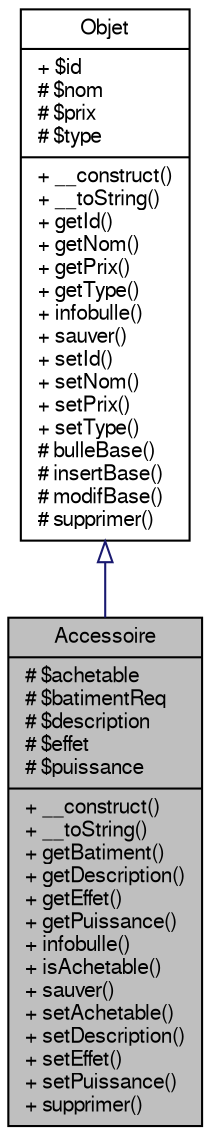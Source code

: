 digraph G
{
  bgcolor="transparent";
  edge [fontname="FreeSans",fontsize="10",labelfontname="FreeSans",labelfontsize="10"];
  node [fontname="FreeSans",fontsize="10",shape=record];
  Node1 [label="{Accessoire\n|# $achetable\l# $batimentReq\l# $description\l# $effet\l# $puissance\l|+ __construct()\l+ __toString()\l+ getBatiment()\l+ getDescription()\l+ getEffet()\l+ getPuissance()\l+ infobulle()\l+ isAchetable()\l+ sauver()\l+ setAchetable()\l+ setDescription()\l+ setEffet()\l+ setPuissance()\l+ supprimer()\l}",height=0.2,width=0.4,color="black", fillcolor="grey75", style="filled" fontcolor="black"];
  Node2 -> Node1 [dir=back,color="midnightblue",fontsize="10",style="solid",arrowtail="empty",fontname="FreeSans"];
  Node2 [label="{Objet\n|+ $id\l# $nom\l# $prix\l# $type\l|+ __construct()\l+ __toString()\l+ getId()\l+ getNom()\l+ getPrix()\l+ getType()\l+ infobulle()\l+ sauver()\l+ setId()\l+ setNom()\l+ setPrix()\l+ setType()\l# bulleBase()\l# insertBase()\l# modifBase()\l# supprimer()\l}",height=0.2,width=0.4,color="black",URL="$class_objet.html",tooltip="Classe abstraite représentant un objet."];
}
